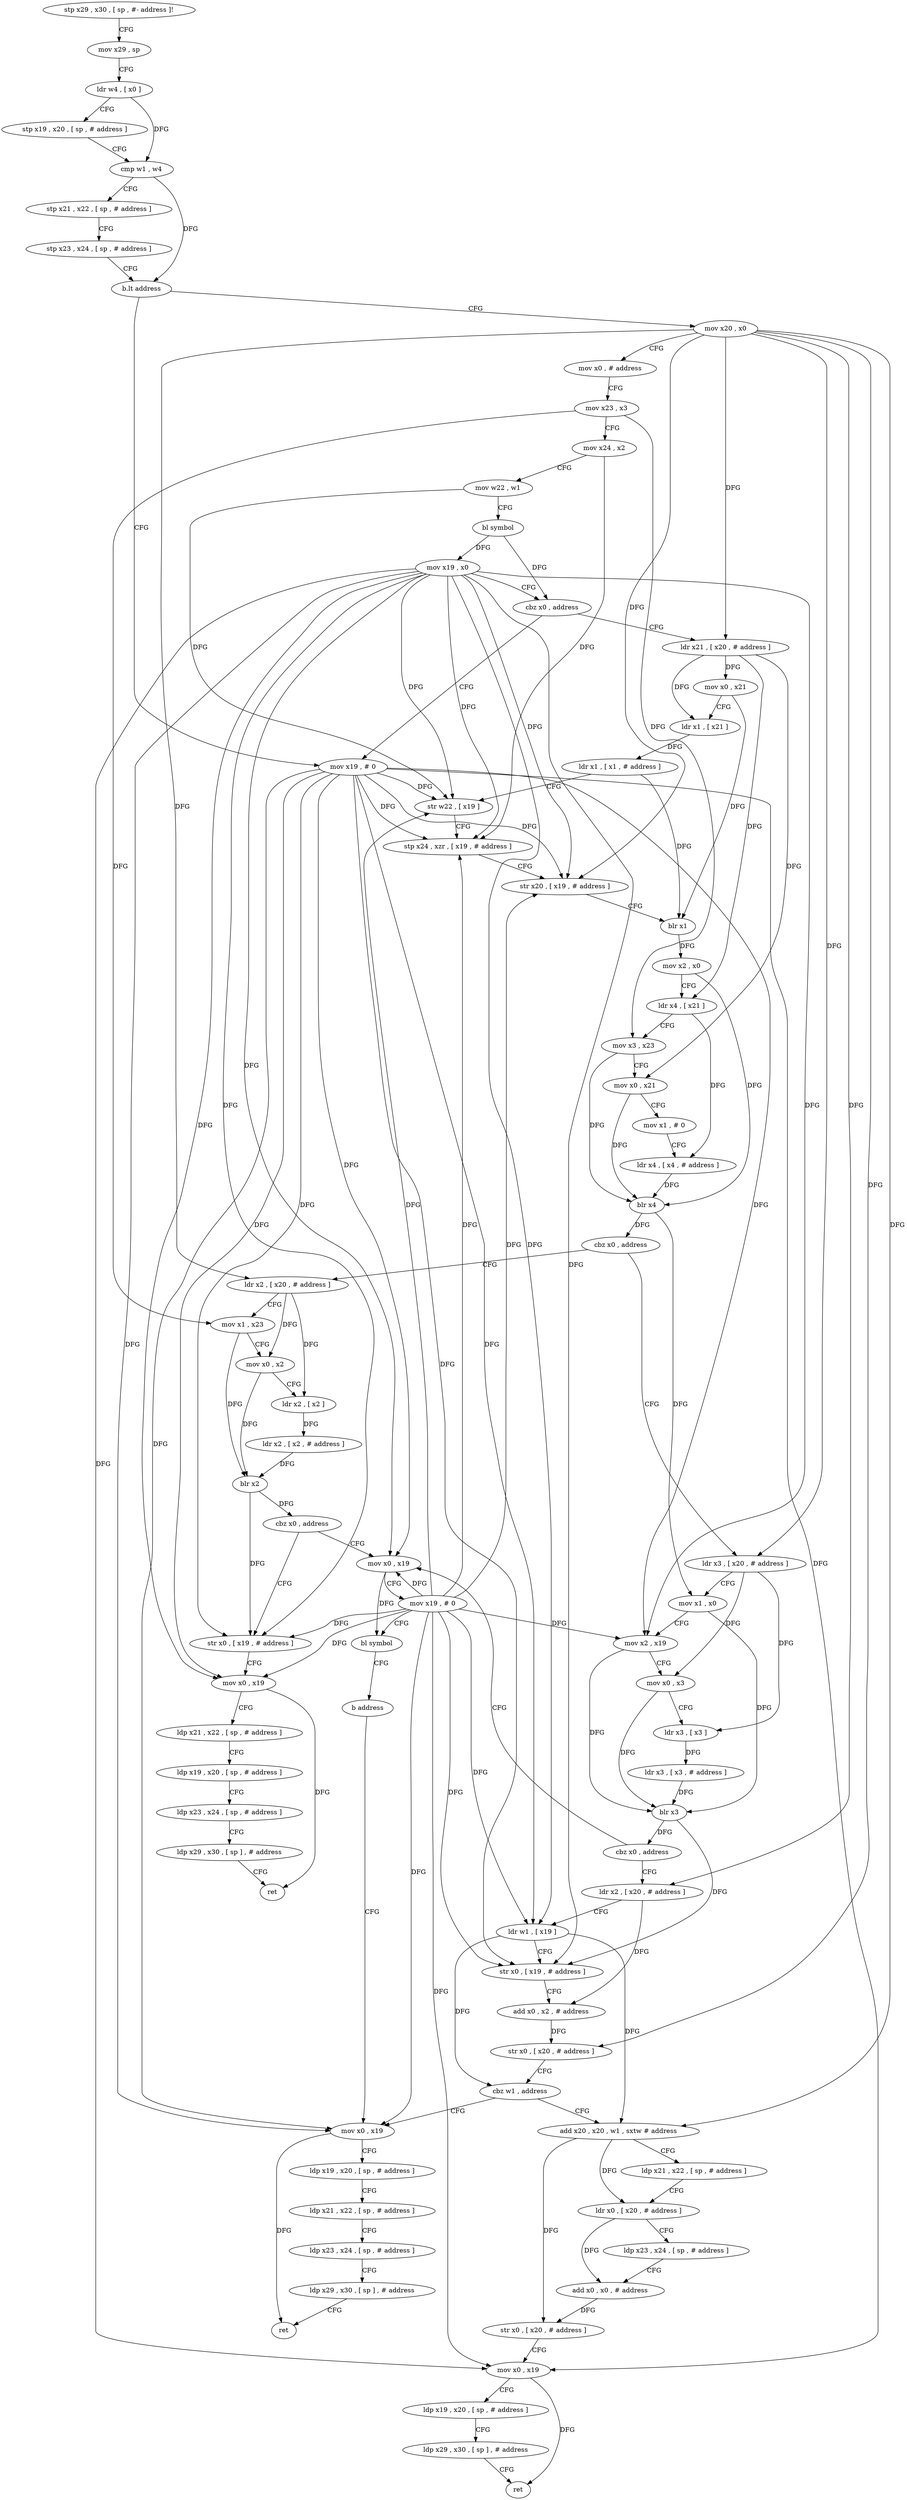 digraph "func" {
"78952" [label = "stp x29 , x30 , [ sp , #- address ]!" ]
"78956" [label = "mov x29 , sp" ]
"78960" [label = "ldr w4 , [ x0 ]" ]
"78964" [label = "stp x19 , x20 , [ sp , # address ]" ]
"78968" [label = "cmp w1 , w4" ]
"78972" [label = "stp x21 , x22 , [ sp , # address ]" ]
"78976" [label = "stp x23 , x24 , [ sp , # address ]" ]
"78980" [label = "b.lt address" ]
"79016" [label = "mov x20 , x0" ]
"78984" [label = "mov x19 , # 0" ]
"79020" [label = "mov x0 , # address" ]
"79024" [label = "mov x23 , x3" ]
"79028" [label = "mov x24 , x2" ]
"79032" [label = "mov w22 , w1" ]
"79036" [label = "bl symbol" ]
"79040" [label = "mov x19 , x0" ]
"79044" [label = "cbz x0 , address" ]
"79048" [label = "ldr x21 , [ x20 , # address ]" ]
"78988" [label = "mov x0 , x19" ]
"79052" [label = "mov x0 , x21" ]
"79056" [label = "ldr x1 , [ x21 ]" ]
"79060" [label = "ldr x1 , [ x1 , # address ]" ]
"79064" [label = "str w22 , [ x19 ]" ]
"79068" [label = "stp x24 , xzr , [ x19 , # address ]" ]
"79072" [label = "str x20 , [ x19 , # address ]" ]
"79076" [label = "blr x1" ]
"79080" [label = "mov x2 , x0" ]
"79084" [label = "ldr x4 , [ x21 ]" ]
"79088" [label = "mov x3 , x23" ]
"79092" [label = "mov x0 , x21" ]
"79096" [label = "mov x1 , # 0" ]
"79100" [label = "ldr x4 , [ x4 , # address ]" ]
"79104" [label = "blr x4" ]
"79108" [label = "cbz x0 , address" ]
"79208" [label = "ldr x2 , [ x20 , # address ]" ]
"79112" [label = "ldr x3 , [ x20 , # address ]" ]
"79212" [label = "mov x1 , x23" ]
"79216" [label = "mov x0 , x2" ]
"79220" [label = "ldr x2 , [ x2 ]" ]
"79224" [label = "ldr x2 , [ x2 , # address ]" ]
"79228" [label = "blr x2" ]
"79232" [label = "cbz x0 , address" ]
"79264" [label = "mov x0 , x19" ]
"79236" [label = "str x0 , [ x19 , # address ]" ]
"79116" [label = "mov x1 , x0" ]
"79120" [label = "mov x2 , x19" ]
"79124" [label = "mov x0 , x3" ]
"79128" [label = "ldr x3 , [ x3 ]" ]
"79132" [label = "ldr x3 , [ x3 , # address ]" ]
"79136" [label = "blr x3" ]
"79140" [label = "cbz x0 , address" ]
"79144" [label = "ldr x2 , [ x20 , # address ]" ]
"79268" [label = "mov x19 , # 0" ]
"79272" [label = "bl symbol" ]
"79276" [label = "b address" ]
"79240" [label = "mov x0 , x19" ]
"79244" [label = "ldp x21 , x22 , [ sp , # address ]" ]
"79248" [label = "ldp x19 , x20 , [ sp , # address ]" ]
"79252" [label = "ldp x23 , x24 , [ sp , # address ]" ]
"79256" [label = "ldp x29 , x30 , [ sp ] , # address" ]
"79260" [label = "ret" ]
"79148" [label = "ldr w1 , [ x19 ]" ]
"79152" [label = "str x0 , [ x19 , # address ]" ]
"79156" [label = "add x0 , x2 , # address" ]
"79160" [label = "str x0 , [ x20 , # address ]" ]
"79164" [label = "cbz w1 , address" ]
"79168" [label = "add x20 , x20 , w1 , sxtw # address" ]
"78992" [label = "ldp x19 , x20 , [ sp , # address ]" ]
"78996" [label = "ldp x21 , x22 , [ sp , # address ]" ]
"79000" [label = "ldp x23 , x24 , [ sp , # address ]" ]
"79004" [label = "ldp x29 , x30 , [ sp ] , # address" ]
"79008" [label = "ret" ]
"79172" [label = "ldp x21 , x22 , [ sp , # address ]" ]
"79176" [label = "ldr x0 , [ x20 , # address ]" ]
"79180" [label = "ldp x23 , x24 , [ sp , # address ]" ]
"79184" [label = "add x0 , x0 , # address" ]
"79188" [label = "str x0 , [ x20 , # address ]" ]
"79192" [label = "mov x0 , x19" ]
"79196" [label = "ldp x19 , x20 , [ sp , # address ]" ]
"79200" [label = "ldp x29 , x30 , [ sp ] , # address" ]
"79204" [label = "ret" ]
"78952" -> "78956" [ label = "CFG" ]
"78956" -> "78960" [ label = "CFG" ]
"78960" -> "78964" [ label = "CFG" ]
"78960" -> "78968" [ label = "DFG" ]
"78964" -> "78968" [ label = "CFG" ]
"78968" -> "78972" [ label = "CFG" ]
"78968" -> "78980" [ label = "DFG" ]
"78972" -> "78976" [ label = "CFG" ]
"78976" -> "78980" [ label = "CFG" ]
"78980" -> "79016" [ label = "CFG" ]
"78980" -> "78984" [ label = "CFG" ]
"79016" -> "79020" [ label = "CFG" ]
"79016" -> "79048" [ label = "DFG" ]
"79016" -> "79072" [ label = "DFG" ]
"79016" -> "79208" [ label = "DFG" ]
"79016" -> "79112" [ label = "DFG" ]
"79016" -> "79144" [ label = "DFG" ]
"79016" -> "79160" [ label = "DFG" ]
"79016" -> "79168" [ label = "DFG" ]
"78984" -> "78988" [ label = "DFG" ]
"78984" -> "79064" [ label = "DFG" ]
"78984" -> "79068" [ label = "DFG" ]
"78984" -> "79072" [ label = "DFG" ]
"78984" -> "79120" [ label = "DFG" ]
"78984" -> "79264" [ label = "DFG" ]
"78984" -> "79236" [ label = "DFG" ]
"78984" -> "79240" [ label = "DFG" ]
"78984" -> "79148" [ label = "DFG" ]
"78984" -> "79152" [ label = "DFG" ]
"78984" -> "79192" [ label = "DFG" ]
"79020" -> "79024" [ label = "CFG" ]
"79024" -> "79028" [ label = "CFG" ]
"79024" -> "79088" [ label = "DFG" ]
"79024" -> "79212" [ label = "DFG" ]
"79028" -> "79032" [ label = "CFG" ]
"79028" -> "79068" [ label = "DFG" ]
"79032" -> "79036" [ label = "CFG" ]
"79032" -> "79064" [ label = "DFG" ]
"79036" -> "79040" [ label = "DFG" ]
"79036" -> "79044" [ label = "DFG" ]
"79040" -> "79044" [ label = "CFG" ]
"79040" -> "79064" [ label = "DFG" ]
"79040" -> "79068" [ label = "DFG" ]
"79040" -> "79072" [ label = "DFG" ]
"79040" -> "78988" [ label = "DFG" ]
"79040" -> "79120" [ label = "DFG" ]
"79040" -> "79264" [ label = "DFG" ]
"79040" -> "79236" [ label = "DFG" ]
"79040" -> "79240" [ label = "DFG" ]
"79040" -> "79148" [ label = "DFG" ]
"79040" -> "79152" [ label = "DFG" ]
"79040" -> "79192" [ label = "DFG" ]
"79044" -> "78984" [ label = "CFG" ]
"79044" -> "79048" [ label = "CFG" ]
"79048" -> "79052" [ label = "DFG" ]
"79048" -> "79056" [ label = "DFG" ]
"79048" -> "79084" [ label = "DFG" ]
"79048" -> "79092" [ label = "DFG" ]
"78988" -> "78992" [ label = "CFG" ]
"78988" -> "79008" [ label = "DFG" ]
"79052" -> "79056" [ label = "CFG" ]
"79052" -> "79076" [ label = "DFG" ]
"79056" -> "79060" [ label = "DFG" ]
"79060" -> "79064" [ label = "CFG" ]
"79060" -> "79076" [ label = "DFG" ]
"79064" -> "79068" [ label = "CFG" ]
"79068" -> "79072" [ label = "CFG" ]
"79072" -> "79076" [ label = "CFG" ]
"79076" -> "79080" [ label = "DFG" ]
"79080" -> "79084" [ label = "CFG" ]
"79080" -> "79104" [ label = "DFG" ]
"79084" -> "79088" [ label = "CFG" ]
"79084" -> "79100" [ label = "DFG" ]
"79088" -> "79092" [ label = "CFG" ]
"79088" -> "79104" [ label = "DFG" ]
"79092" -> "79096" [ label = "CFG" ]
"79092" -> "79104" [ label = "DFG" ]
"79096" -> "79100" [ label = "CFG" ]
"79100" -> "79104" [ label = "DFG" ]
"79104" -> "79108" [ label = "DFG" ]
"79104" -> "79116" [ label = "DFG" ]
"79108" -> "79208" [ label = "CFG" ]
"79108" -> "79112" [ label = "CFG" ]
"79208" -> "79212" [ label = "CFG" ]
"79208" -> "79216" [ label = "DFG" ]
"79208" -> "79220" [ label = "DFG" ]
"79112" -> "79116" [ label = "CFG" ]
"79112" -> "79124" [ label = "DFG" ]
"79112" -> "79128" [ label = "DFG" ]
"79212" -> "79216" [ label = "CFG" ]
"79212" -> "79228" [ label = "DFG" ]
"79216" -> "79220" [ label = "CFG" ]
"79216" -> "79228" [ label = "DFG" ]
"79220" -> "79224" [ label = "DFG" ]
"79224" -> "79228" [ label = "DFG" ]
"79228" -> "79232" [ label = "DFG" ]
"79228" -> "79236" [ label = "DFG" ]
"79232" -> "79264" [ label = "CFG" ]
"79232" -> "79236" [ label = "CFG" ]
"79264" -> "79268" [ label = "CFG" ]
"79264" -> "79272" [ label = "DFG" ]
"79236" -> "79240" [ label = "CFG" ]
"79116" -> "79120" [ label = "CFG" ]
"79116" -> "79136" [ label = "DFG" ]
"79120" -> "79124" [ label = "CFG" ]
"79120" -> "79136" [ label = "DFG" ]
"79124" -> "79128" [ label = "CFG" ]
"79124" -> "79136" [ label = "DFG" ]
"79128" -> "79132" [ label = "DFG" ]
"79132" -> "79136" [ label = "DFG" ]
"79136" -> "79140" [ label = "DFG" ]
"79136" -> "79152" [ label = "DFG" ]
"79140" -> "79264" [ label = "CFG" ]
"79140" -> "79144" [ label = "CFG" ]
"79144" -> "79148" [ label = "CFG" ]
"79144" -> "79156" [ label = "DFG" ]
"79268" -> "79272" [ label = "CFG" ]
"79268" -> "79068" [ label = "DFG" ]
"79268" -> "78988" [ label = "DFG" ]
"79268" -> "79120" [ label = "DFG" ]
"79268" -> "79264" [ label = "DFG" ]
"79268" -> "79064" [ label = "DFG" ]
"79268" -> "79072" [ label = "DFG" ]
"79268" -> "79236" [ label = "DFG" ]
"79268" -> "79240" [ label = "DFG" ]
"79268" -> "79148" [ label = "DFG" ]
"79268" -> "79152" [ label = "DFG" ]
"79268" -> "79192" [ label = "DFG" ]
"79272" -> "79276" [ label = "CFG" ]
"79276" -> "78988" [ label = "CFG" ]
"79240" -> "79244" [ label = "CFG" ]
"79240" -> "79260" [ label = "DFG" ]
"79244" -> "79248" [ label = "CFG" ]
"79248" -> "79252" [ label = "CFG" ]
"79252" -> "79256" [ label = "CFG" ]
"79256" -> "79260" [ label = "CFG" ]
"79148" -> "79152" [ label = "CFG" ]
"79148" -> "79164" [ label = "DFG" ]
"79148" -> "79168" [ label = "DFG" ]
"79152" -> "79156" [ label = "CFG" ]
"79156" -> "79160" [ label = "DFG" ]
"79160" -> "79164" [ label = "CFG" ]
"79164" -> "78988" [ label = "CFG" ]
"79164" -> "79168" [ label = "CFG" ]
"79168" -> "79172" [ label = "CFG" ]
"79168" -> "79176" [ label = "DFG" ]
"79168" -> "79188" [ label = "DFG" ]
"78992" -> "78996" [ label = "CFG" ]
"78996" -> "79000" [ label = "CFG" ]
"79000" -> "79004" [ label = "CFG" ]
"79004" -> "79008" [ label = "CFG" ]
"79172" -> "79176" [ label = "CFG" ]
"79176" -> "79180" [ label = "CFG" ]
"79176" -> "79184" [ label = "DFG" ]
"79180" -> "79184" [ label = "CFG" ]
"79184" -> "79188" [ label = "DFG" ]
"79188" -> "79192" [ label = "CFG" ]
"79192" -> "79196" [ label = "CFG" ]
"79192" -> "79204" [ label = "DFG" ]
"79196" -> "79200" [ label = "CFG" ]
"79200" -> "79204" [ label = "CFG" ]
}
